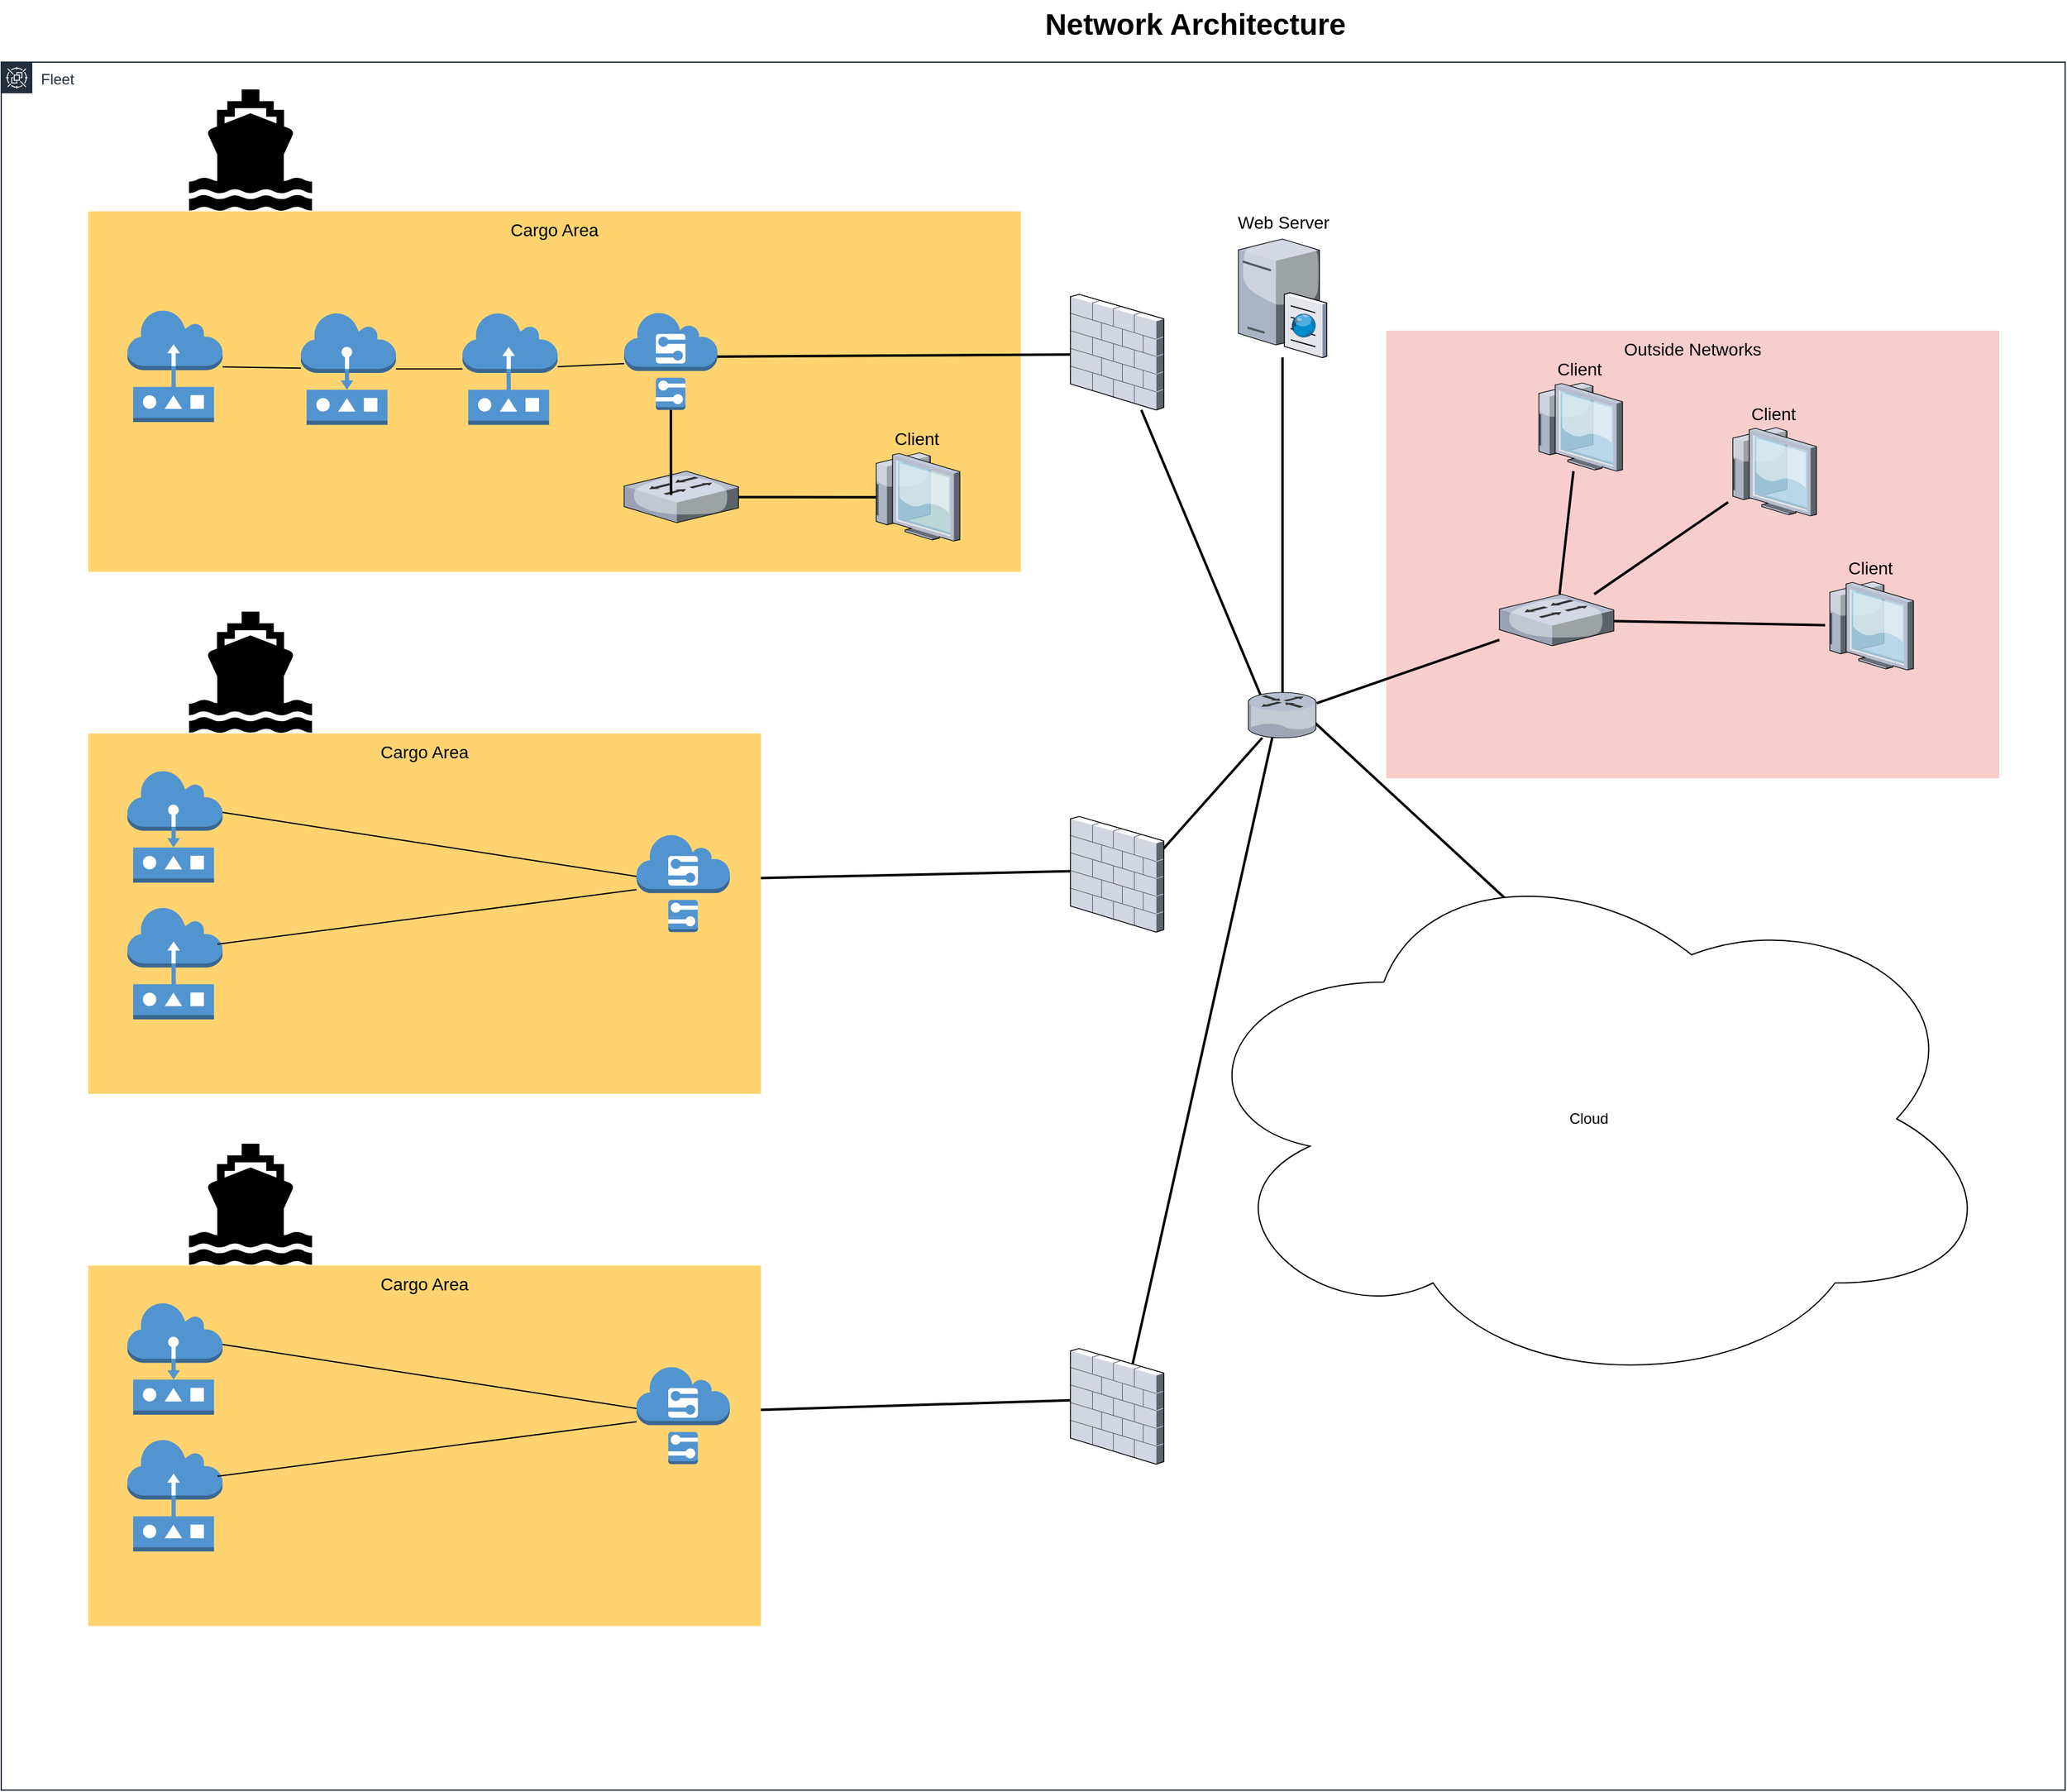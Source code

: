 <mxfile version="23.0.2" type="device">
  <diagram name="Page-1" id="e3a06f82-3646-2815-327d-82caf3d4e204">
    <mxGraphModel dx="3593.5" dy="1485" grid="1" gridSize="10" guides="1" tooltips="1" connect="1" arrows="1" fold="1" page="1" pageScale="1.5" pageWidth="1169" pageHeight="826" background="none" math="0" shadow="0">
      <root>
        <mxCell id="0" style=";html=1;" />
        <mxCell id="1" style=";html=1;" parent="0" />
        <mxCell id="ZnPznCh_uuBDFXuvqWvI-9" value="Fleet" style="sketch=0;outlineConnect=0;gradientColor=none;html=1;whiteSpace=wrap;fontSize=12;fontStyle=0;shape=mxgraph.aws4.group;grIcon=mxgraph.aws4.group_spot_fleet;strokeColor=#232F3E;fillColor=none;verticalAlign=top;align=left;spacingLeft=30;fontColor=#232F3E;dashed=0;" vertex="1" parent="1">
          <mxGeometry x="-30" y="80" width="1660" height="1390" as="geometry" />
        </mxCell>
        <mxCell id="6a7d8f32e03d9370-61" value="Outside Networks" style="whiteSpace=wrap;html=1;fillColor=#f8cecc;fontSize=14;strokeColor=none;verticalAlign=top;" parent="1" vertex="1">
          <mxGeometry x="1084" y="296" width="493" height="360" as="geometry" />
        </mxCell>
        <mxCell id="6a7d8f32e03d9370-57" value="Cargo Area" style="whiteSpace=wrap;html=1;fillColor=#FFD470;gradientColor=none;fontSize=14;strokeColor=none;verticalAlign=top;" parent="1" vertex="1">
          <mxGeometry x="40" y="200" width="750" height="290" as="geometry" />
        </mxCell>
        <mxCell id="6a7d8f32e03d9370-43" style="edgeStyle=none;rounded=0;html=1;startSize=10;endSize=10;jettySize=auto;orthogonalLoop=1;fontSize=14;endArrow=none;endFill=0;strokeWidth=2;exitX=1;exitY=0.45;exitDx=0;exitDy=0;exitPerimeter=0;entryX=0.37;entryY=0.519;entryDx=0;entryDy=0;entryPerimeter=0;" parent="1" source="ZnPznCh_uuBDFXuvqWvI-4" target="6a7d8f32e03d9370-17" edge="1">
          <mxGeometry relative="1" as="geometry">
            <mxPoint x="574.0" y="201.126" as="sourcePoint" />
            <mxPoint x="641" y="314.269" as="targetPoint" />
          </mxGeometry>
        </mxCell>
        <mxCell id="6a7d8f32e03d9370-51" style="edgeStyle=none;rounded=0;html=1;startSize=10;endSize=10;jettySize=auto;orthogonalLoop=1;fontSize=14;endArrow=none;endFill=0;strokeWidth=2;" parent="1" source="6a7d8f32e03d9370-13" target="6a7d8f32e03d9370-15" edge="1">
          <mxGeometry relative="1" as="geometry" />
        </mxCell>
        <mxCell id="6a7d8f32e03d9370-52" style="edgeStyle=none;rounded=0;html=1;startSize=10;endSize=10;jettySize=auto;orthogonalLoop=1;fontSize=14;endArrow=none;endFill=0;strokeWidth=2;" parent="1" source="6a7d8f32e03d9370-13" target="6a7d8f32e03d9370-26" edge="1">
          <mxGeometry relative="1" as="geometry" />
        </mxCell>
        <mxCell id="6a7d8f32e03d9370-15" value="Web Server" style="verticalLabelPosition=top;aspect=fixed;html=1;verticalAlign=bottom;strokeColor=none;shape=mxgraph.citrix.cache_server;fillColor=#66B2FF;gradientColor=#0066CC;fontSize=14;labelPosition=center;align=center;" parent="1" vertex="1">
          <mxGeometry x="965" y="220" width="71" height="97.5" as="geometry" />
        </mxCell>
        <mxCell id="6a7d8f32e03d9370-44" style="edgeStyle=none;rounded=0;html=1;startSize=10;endSize=10;jettySize=auto;orthogonalLoop=1;fontSize=14;endArrow=none;endFill=0;strokeWidth=2;entryX=0.251;entryY=0.314;entryDx=0;entryDy=0;entryPerimeter=0;" parent="1" source="6a7d8f32e03d9370-17" target="6a7d8f32e03d9370-13" edge="1">
          <mxGeometry relative="1" as="geometry" />
        </mxCell>
        <mxCell id="6a7d8f32e03d9370-17" value="" style="verticalLabelPosition=bottom;aspect=fixed;html=1;verticalAlign=top;strokeColor=none;shape=mxgraph.citrix.firewall;fillColor=#66B2FF;gradientColor=#0066CC;fontSize=14;" parent="1" vertex="1">
          <mxGeometry x="830" y="266.75" width="75" height="93" as="geometry" />
        </mxCell>
        <mxCell id="6a7d8f32e03d9370-53" style="edgeStyle=none;rounded=0;html=1;startSize=10;endSize=10;jettySize=auto;orthogonalLoop=1;fontSize=14;endArrow=none;endFill=0;strokeWidth=2;" parent="1" source="6a7d8f32e03d9370-26" target="6a7d8f32e03d9370-29" edge="1">
          <mxGeometry relative="1" as="geometry" />
        </mxCell>
        <mxCell id="6a7d8f32e03d9370-54" style="edgeStyle=none;rounded=0;html=1;startSize=10;endSize=10;jettySize=auto;orthogonalLoop=1;fontSize=14;endArrow=none;endFill=0;strokeWidth=2;" parent="1" source="6a7d8f32e03d9370-26" target="6a7d8f32e03d9370-28" edge="1">
          <mxGeometry relative="1" as="geometry" />
        </mxCell>
        <mxCell id="6a7d8f32e03d9370-55" style="edgeStyle=none;rounded=0;html=1;startSize=10;endSize=10;jettySize=auto;orthogonalLoop=1;fontSize=14;endArrow=none;endFill=0;strokeWidth=2;" parent="1" source="6a7d8f32e03d9370-26" target="6a7d8f32e03d9370-27" edge="1">
          <mxGeometry relative="1" as="geometry" />
        </mxCell>
        <mxCell id="6a7d8f32e03d9370-26" value="" style="verticalLabelPosition=bottom;aspect=fixed;html=1;verticalAlign=top;strokeColor=none;shape=mxgraph.citrix.switch;fillColor=#66B2FF;gradientColor=#0066CC;fontSize=14;" parent="1" vertex="1">
          <mxGeometry x="1175" y="508" width="92" height="41.5" as="geometry" />
        </mxCell>
        <mxCell id="6a7d8f32e03d9370-27" value="Client" style="verticalLabelPosition=top;aspect=fixed;html=1;verticalAlign=bottom;strokeColor=none;shape=mxgraph.citrix.thin_client;fillColor=#66B2FF;gradientColor=#0066CC;fontSize=14;labelPosition=center;align=center;" parent="1" vertex="1">
          <mxGeometry x="1437" y="498" width="71" height="71" as="geometry" />
        </mxCell>
        <mxCell id="6a7d8f32e03d9370-28" value="Client" style="verticalLabelPosition=top;aspect=fixed;html=1;verticalAlign=bottom;strokeColor=none;shape=mxgraph.citrix.thin_client;fillColor=#66B2FF;gradientColor=#0066CC;fontSize=14;labelPosition=center;align=center;" parent="1" vertex="1">
          <mxGeometry x="1359" y="374" width="71" height="71" as="geometry" />
        </mxCell>
        <mxCell id="6a7d8f32e03d9370-29" value="Client" style="verticalLabelPosition=top;aspect=fixed;html=1;verticalAlign=bottom;strokeColor=none;shape=mxgraph.citrix.thin_client;fillColor=#66B2FF;gradientColor=#0066CC;fontSize=14;labelPosition=center;align=center;" parent="1" vertex="1">
          <mxGeometry x="1203" y="338" width="71" height="71" as="geometry" />
        </mxCell>
        <mxCell id="6a7d8f32e03d9370-62" value="Network Architecture" style="text;strokeColor=none;fillColor=none;html=1;fontSize=24;fontStyle=1;verticalAlign=middle;align=center;" parent="1" vertex="1">
          <mxGeometry x="499" y="30" width="861" height="40" as="geometry" />
        </mxCell>
        <mxCell id="ZnPznCh_uuBDFXuvqWvI-1" value="" style="shape=mxgraph.signs.transportation.ship_2;html=1;pointerEvents=1;fillColor=#000000;strokeColor=none;verticalLabelPosition=bottom;verticalAlign=top;align=center;" vertex="1" parent="1">
          <mxGeometry x="121" y="102" width="99" height="98" as="geometry" />
        </mxCell>
        <mxCell id="ZnPznCh_uuBDFXuvqWvI-3" value="" style="outlineConnect=0;dashed=0;verticalLabelPosition=bottom;verticalAlign=top;align=center;html=1;shape=mxgraph.aws3.actuator;fillColor=#5294CF;gradientColor=none;" vertex="1" parent="1">
          <mxGeometry x="211" y="281.75" width="76.5" height="90" as="geometry" />
        </mxCell>
        <mxCell id="ZnPznCh_uuBDFXuvqWvI-4" value="" style="outlineConnect=0;dashed=0;verticalLabelPosition=bottom;verticalAlign=top;align=center;html=1;shape=mxgraph.aws3.simulator;fillColor=#5294CF;gradientColor=none;" vertex="1" parent="1">
          <mxGeometry x="471" y="281.75" width="75" height="78" as="geometry" />
        </mxCell>
        <mxCell id="ZnPznCh_uuBDFXuvqWvI-5" value="" style="outlineConnect=0;dashed=0;verticalLabelPosition=bottom;verticalAlign=top;align=center;html=1;shape=mxgraph.aws3.sensor;fillColor=#5294CF;gradientColor=none;" vertex="1" parent="1">
          <mxGeometry x="341" y="281.75" width="76.5" height="90" as="geometry" />
        </mxCell>
        <mxCell id="ZnPznCh_uuBDFXuvqWvI-7" value="" style="endArrow=none;html=1;rounded=0;" edge="1" parent="1" source="ZnPznCh_uuBDFXuvqWvI-5" target="ZnPznCh_uuBDFXuvqWvI-4">
          <mxGeometry width="50" height="50" relative="1" as="geometry">
            <mxPoint x="144" y="369.5" as="sourcePoint" />
            <mxPoint x="194" y="319.5" as="targetPoint" />
          </mxGeometry>
        </mxCell>
        <mxCell id="ZnPznCh_uuBDFXuvqWvI-8" value="" style="endArrow=none;html=1;rounded=0;" edge="1" parent="1" source="ZnPznCh_uuBDFXuvqWvI-3" target="ZnPznCh_uuBDFXuvqWvI-5">
          <mxGeometry width="50" height="50" relative="1" as="geometry">
            <mxPoint x="148" y="263.5" as="sourcePoint" />
            <mxPoint x="364" y="230" as="targetPoint" />
          </mxGeometry>
        </mxCell>
        <mxCell id="ZnPznCh_uuBDFXuvqWvI-13" style="edgeStyle=none;rounded=0;html=1;startSize=10;endSize=10;jettySize=auto;orthogonalLoop=1;fontSize=14;endArrow=none;endFill=0;strokeWidth=2;exitX=1;exitY=0.45;exitDx=0;exitDy=0;exitPerimeter=0;entryX=0.487;entryY=0.465;entryDx=0;entryDy=0;entryPerimeter=0;" edge="1" parent="1" source="ZnPznCh_uuBDFXuvqWvI-17" target="ZnPznCh_uuBDFXuvqWvI-14">
          <mxGeometry relative="1" as="geometry">
            <mxPoint x="574.0" y="621.126" as="sourcePoint" />
            <mxPoint x="641" y="734.352" as="targetPoint" />
          </mxGeometry>
        </mxCell>
        <mxCell id="ZnPznCh_uuBDFXuvqWvI-21" style="edgeStyle=none;rounded=0;html=1;startSize=10;endSize=10;jettySize=auto;orthogonalLoop=1;fontSize=14;endArrow=none;endFill=0;strokeWidth=2;exitX=0.778;exitY=0.477;exitDx=0;exitDy=0;exitPerimeter=0;" edge="1" parent="1" source="ZnPznCh_uuBDFXuvqWvI-14" target="6a7d8f32e03d9370-13">
          <mxGeometry relative="1" as="geometry">
            <mxPoint x="605" y="348" as="sourcePoint" />
            <mxPoint x="983" y="597" as="targetPoint" />
          </mxGeometry>
        </mxCell>
        <mxCell id="ZnPznCh_uuBDFXuvqWvI-14" value="" style="verticalLabelPosition=bottom;aspect=fixed;html=1;verticalAlign=top;strokeColor=none;shape=mxgraph.citrix.firewall;fillColor=#66B2FF;gradientColor=#0066CC;fontSize=14;" vertex="1" parent="1">
          <mxGeometry x="830" y="686.75" width="75" height="93" as="geometry" />
        </mxCell>
        <mxCell id="ZnPznCh_uuBDFXuvqWvI-22" value="" style="outlineConnect=0;dashed=0;verticalLabelPosition=bottom;verticalAlign=top;align=center;html=1;shape=mxgraph.aws3.sensor;fillColor=#5294CF;gradientColor=none;" vertex="1" parent="1">
          <mxGeometry x="71.5" y="279.5" width="76.5" height="90" as="geometry" />
        </mxCell>
        <mxCell id="ZnPznCh_uuBDFXuvqWvI-23" value="" style="endArrow=none;html=1;rounded=0;" edge="1" parent="1" source="ZnPznCh_uuBDFXuvqWvI-22" target="ZnPznCh_uuBDFXuvqWvI-3">
          <mxGeometry width="50" height="50" relative="1" as="geometry">
            <mxPoint x="298" y="336" as="sourcePoint" />
            <mxPoint x="321" y="335" as="targetPoint" />
          </mxGeometry>
        </mxCell>
        <mxCell id="ZnPznCh_uuBDFXuvqWvI-25" style="edgeStyle=none;rounded=0;html=1;startSize=10;endSize=10;jettySize=auto;orthogonalLoop=1;fontSize=14;endArrow=none;endFill=0;strokeWidth=2;exitX=1;exitY=0.45;exitDx=0;exitDy=0;exitPerimeter=0;entryX=0.603;entryY=0.433;entryDx=0;entryDy=0;entryPerimeter=0;" edge="1" parent="1" source="ZnPznCh_uuBDFXuvqWvI-28" target="ZnPznCh_uuBDFXuvqWvI-32">
          <mxGeometry relative="1" as="geometry">
            <mxPoint x="584.0" y="1049.126" as="sourcePoint" />
            <mxPoint x="651" y="1162.352" as="targetPoint" />
          </mxGeometry>
        </mxCell>
        <mxCell id="ZnPznCh_uuBDFXuvqWvI-33" style="edgeStyle=none;rounded=0;html=1;startSize=10;endSize=10;jettySize=auto;orthogonalLoop=1;fontSize=14;endArrow=none;endFill=0;strokeWidth=2;exitX=0.538;exitY=0.599;exitDx=0;exitDy=0;exitPerimeter=0;entryX=0.428;entryY=0.474;entryDx=0;entryDy=0;entryPerimeter=0;" edge="1" parent="1" source="ZnPznCh_uuBDFXuvqWvI-32" target="6a7d8f32e03d9370-13">
          <mxGeometry relative="1" as="geometry">
            <mxPoint x="848" y="741" as="sourcePoint" />
            <mxPoint x="987" y="634" as="targetPoint" />
          </mxGeometry>
        </mxCell>
        <mxCell id="ZnPznCh_uuBDFXuvqWvI-32" value="" style="verticalLabelPosition=bottom;aspect=fixed;html=1;verticalAlign=top;strokeColor=none;shape=mxgraph.citrix.firewall;fillColor=#66B2FF;gradientColor=#0066CC;fontSize=14;" vertex="1" parent="1">
          <mxGeometry x="830" y="1114.75" width="75" height="93" as="geometry" />
        </mxCell>
        <mxCell id="ZnPznCh_uuBDFXuvqWvI-35" style="edgeStyle=none;rounded=0;html=1;startSize=10;endSize=10;jettySize=auto;orthogonalLoop=1;fontSize=14;endArrow=none;endFill=0;strokeWidth=2;entryX=0.4;entryY=0.1;entryDx=0;entryDy=0;entryPerimeter=0;" edge="1" parent="1" target="ZnPznCh_uuBDFXuvqWvI-36">
          <mxGeometry relative="1" as="geometry">
            <mxPoint x="1011" y="597" as="sourcePoint" />
            <mxPoint x="1083.528" y="710" as="targetPoint" />
          </mxGeometry>
        </mxCell>
        <mxCell id="ZnPznCh_uuBDFXuvqWvI-36" value="Cloud" style="ellipse;shape=cloud;whiteSpace=wrap;html=1;align=center;" vertex="1" parent="1">
          <mxGeometry x="917" y="710" width="660" height="440" as="geometry" />
        </mxCell>
        <mxCell id="6a7d8f32e03d9370-13" value="" style="verticalLabelPosition=bottom;aspect=fixed;html=1;verticalAlign=top;strokeColor=none;shape=mxgraph.citrix.router;fillColor=#66B2FF;gradientColor=#0066CC;fontSize=14;" parent="1" vertex="1">
          <mxGeometry x="973" y="587" width="55" height="36.5" as="geometry" />
        </mxCell>
        <mxCell id="ZnPznCh_uuBDFXuvqWvI-37" value="" style="verticalLabelPosition=bottom;aspect=fixed;html=1;verticalAlign=top;strokeColor=none;shape=mxgraph.citrix.switch;fillColor=#66B2FF;gradientColor=#0066CC;fontSize=14;" vertex="1" parent="1">
          <mxGeometry x="471" y="409" width="92" height="41.5" as="geometry" />
        </mxCell>
        <mxCell id="ZnPznCh_uuBDFXuvqWvI-38" style="edgeStyle=none;rounded=0;html=1;startSize=10;endSize=10;jettySize=auto;orthogonalLoop=1;fontSize=14;endArrow=none;endFill=0;strokeWidth=2;entryX=0.41;entryY=0.464;entryDx=0;entryDy=0;entryPerimeter=0;" edge="1" parent="1" source="ZnPznCh_uuBDFXuvqWvI-4" target="ZnPznCh_uuBDFXuvqWvI-37">
          <mxGeometry relative="1" as="geometry">
            <mxPoint x="556" y="327" as="sourcePoint" />
            <mxPoint x="818" y="325" as="targetPoint" />
          </mxGeometry>
        </mxCell>
        <mxCell id="ZnPznCh_uuBDFXuvqWvI-40" style="edgeStyle=none;rounded=0;html=1;startSize=10;endSize=10;jettySize=auto;orthogonalLoop=1;fontSize=14;endArrow=none;endFill=0;strokeWidth=2;exitX=0.303;exitY=0.504;exitDx=0;exitDy=0;exitPerimeter=0;" edge="1" parent="1" source="ZnPznCh_uuBDFXuvqWvI-39" target="ZnPznCh_uuBDFXuvqWvI-37">
          <mxGeometry relative="1" as="geometry">
            <mxPoint x="1233" y="518" as="sourcePoint" />
            <mxPoint x="1244" y="419" as="targetPoint" />
          </mxGeometry>
        </mxCell>
        <mxCell id="ZnPznCh_uuBDFXuvqWvI-39" value="Client" style="verticalLabelPosition=top;aspect=fixed;html=1;verticalAlign=bottom;strokeColor=none;shape=mxgraph.citrix.thin_client;fillColor=#66B2FF;gradientColor=#0066CC;fontSize=14;labelPosition=center;align=center;" vertex="1" parent="1">
          <mxGeometry x="670" y="394.25" width="71" height="71" as="geometry" />
        </mxCell>
        <mxCell id="ZnPznCh_uuBDFXuvqWvI-41" value="" style="group" vertex="1" connectable="0" parent="1">
          <mxGeometry x="40" y="522" width="541" height="388" as="geometry" />
        </mxCell>
        <mxCell id="ZnPznCh_uuBDFXuvqWvI-12" value="Cargo Area" style="whiteSpace=wrap;html=1;fillColor=#FFD470;gradientColor=none;fontSize=14;strokeColor=none;verticalAlign=top;" vertex="1" parent="ZnPznCh_uuBDFXuvqWvI-41">
          <mxGeometry y="98" width="541" height="290" as="geometry" />
        </mxCell>
        <mxCell id="ZnPznCh_uuBDFXuvqWvI-15" value="" style="shape=mxgraph.signs.transportation.ship_2;html=1;pointerEvents=1;fillColor=#000000;strokeColor=none;verticalLabelPosition=bottom;verticalAlign=top;align=center;" vertex="1" parent="ZnPznCh_uuBDFXuvqWvI-41">
          <mxGeometry x="81" width="99" height="98" as="geometry" />
        </mxCell>
        <mxCell id="ZnPznCh_uuBDFXuvqWvI-16" value="" style="outlineConnect=0;dashed=0;verticalLabelPosition=bottom;verticalAlign=top;align=center;html=1;shape=mxgraph.aws3.actuator;fillColor=#5294CF;gradientColor=none;" vertex="1" parent="ZnPznCh_uuBDFXuvqWvI-41">
          <mxGeometry x="31.5" y="128" width="76.5" height="90" as="geometry" />
        </mxCell>
        <mxCell id="ZnPznCh_uuBDFXuvqWvI-17" value="" style="outlineConnect=0;dashed=0;verticalLabelPosition=bottom;verticalAlign=top;align=center;html=1;shape=mxgraph.aws3.simulator;fillColor=#5294CF;gradientColor=none;" vertex="1" parent="ZnPznCh_uuBDFXuvqWvI-41">
          <mxGeometry x="441" y="179.75" width="75" height="78" as="geometry" />
        </mxCell>
        <mxCell id="ZnPznCh_uuBDFXuvqWvI-18" value="" style="outlineConnect=0;dashed=0;verticalLabelPosition=bottom;verticalAlign=top;align=center;html=1;shape=mxgraph.aws3.sensor;fillColor=#5294CF;gradientColor=none;" vertex="1" parent="ZnPznCh_uuBDFXuvqWvI-41">
          <mxGeometry x="31.5" y="238" width="76.5" height="90" as="geometry" />
        </mxCell>
        <mxCell id="ZnPznCh_uuBDFXuvqWvI-19" value="" style="endArrow=none;html=1;rounded=0;" edge="1" parent="ZnPznCh_uuBDFXuvqWvI-41" target="ZnPznCh_uuBDFXuvqWvI-17">
          <mxGeometry width="50" height="50" relative="1" as="geometry">
            <mxPoint x="104" y="267.5" as="sourcePoint" />
            <mxPoint x="154" y="217.5" as="targetPoint" />
          </mxGeometry>
        </mxCell>
        <mxCell id="ZnPznCh_uuBDFXuvqWvI-20" value="" style="endArrow=none;html=1;rounded=0;" edge="1" parent="ZnPznCh_uuBDFXuvqWvI-41" target="ZnPznCh_uuBDFXuvqWvI-17">
          <mxGeometry width="50" height="50" relative="1" as="geometry">
            <mxPoint x="108" y="161.5" as="sourcePoint" />
            <mxPoint x="324" y="128" as="targetPoint" />
          </mxGeometry>
        </mxCell>
        <mxCell id="ZnPznCh_uuBDFXuvqWvI-42" value="" style="group" vertex="1" connectable="0" parent="1">
          <mxGeometry x="40" y="950" width="541" height="388" as="geometry" />
        </mxCell>
        <mxCell id="ZnPznCh_uuBDFXuvqWvI-24" value="Cargo Area" style="whiteSpace=wrap;html=1;fillColor=#FFD470;gradientColor=none;fontSize=14;strokeColor=none;verticalAlign=top;" vertex="1" parent="ZnPznCh_uuBDFXuvqWvI-42">
          <mxGeometry y="98" width="541" height="290" as="geometry" />
        </mxCell>
        <mxCell id="ZnPznCh_uuBDFXuvqWvI-26" value="" style="shape=mxgraph.signs.transportation.ship_2;html=1;pointerEvents=1;fillColor=#000000;strokeColor=none;verticalLabelPosition=bottom;verticalAlign=top;align=center;" vertex="1" parent="ZnPznCh_uuBDFXuvqWvI-42">
          <mxGeometry x="81" width="99" height="98" as="geometry" />
        </mxCell>
        <mxCell id="ZnPznCh_uuBDFXuvqWvI-27" value="" style="outlineConnect=0;dashed=0;verticalLabelPosition=bottom;verticalAlign=top;align=center;html=1;shape=mxgraph.aws3.actuator;fillColor=#5294CF;gradientColor=none;" vertex="1" parent="ZnPznCh_uuBDFXuvqWvI-42">
          <mxGeometry x="31.5" y="128" width="76.5" height="90" as="geometry" />
        </mxCell>
        <mxCell id="ZnPznCh_uuBDFXuvqWvI-28" value="" style="outlineConnect=0;dashed=0;verticalLabelPosition=bottom;verticalAlign=top;align=center;html=1;shape=mxgraph.aws3.simulator;fillColor=#5294CF;gradientColor=none;" vertex="1" parent="ZnPznCh_uuBDFXuvqWvI-42">
          <mxGeometry x="441" y="179.75" width="75" height="78" as="geometry" />
        </mxCell>
        <mxCell id="ZnPznCh_uuBDFXuvqWvI-29" value="" style="outlineConnect=0;dashed=0;verticalLabelPosition=bottom;verticalAlign=top;align=center;html=1;shape=mxgraph.aws3.sensor;fillColor=#5294CF;gradientColor=none;" vertex="1" parent="ZnPznCh_uuBDFXuvqWvI-42">
          <mxGeometry x="31.5" y="238" width="76.5" height="90" as="geometry" />
        </mxCell>
        <mxCell id="ZnPznCh_uuBDFXuvqWvI-30" value="" style="endArrow=none;html=1;rounded=0;" edge="1" parent="ZnPznCh_uuBDFXuvqWvI-42" target="ZnPznCh_uuBDFXuvqWvI-28">
          <mxGeometry width="50" height="50" relative="1" as="geometry">
            <mxPoint x="104" y="267.5" as="sourcePoint" />
            <mxPoint x="154" y="217.5" as="targetPoint" />
          </mxGeometry>
        </mxCell>
        <mxCell id="ZnPznCh_uuBDFXuvqWvI-31" value="" style="endArrow=none;html=1;rounded=0;" edge="1" parent="ZnPznCh_uuBDFXuvqWvI-42" target="ZnPznCh_uuBDFXuvqWvI-28">
          <mxGeometry width="50" height="50" relative="1" as="geometry">
            <mxPoint x="108" y="161.5" as="sourcePoint" />
            <mxPoint x="324" y="128" as="targetPoint" />
          </mxGeometry>
        </mxCell>
      </root>
    </mxGraphModel>
  </diagram>
</mxfile>
